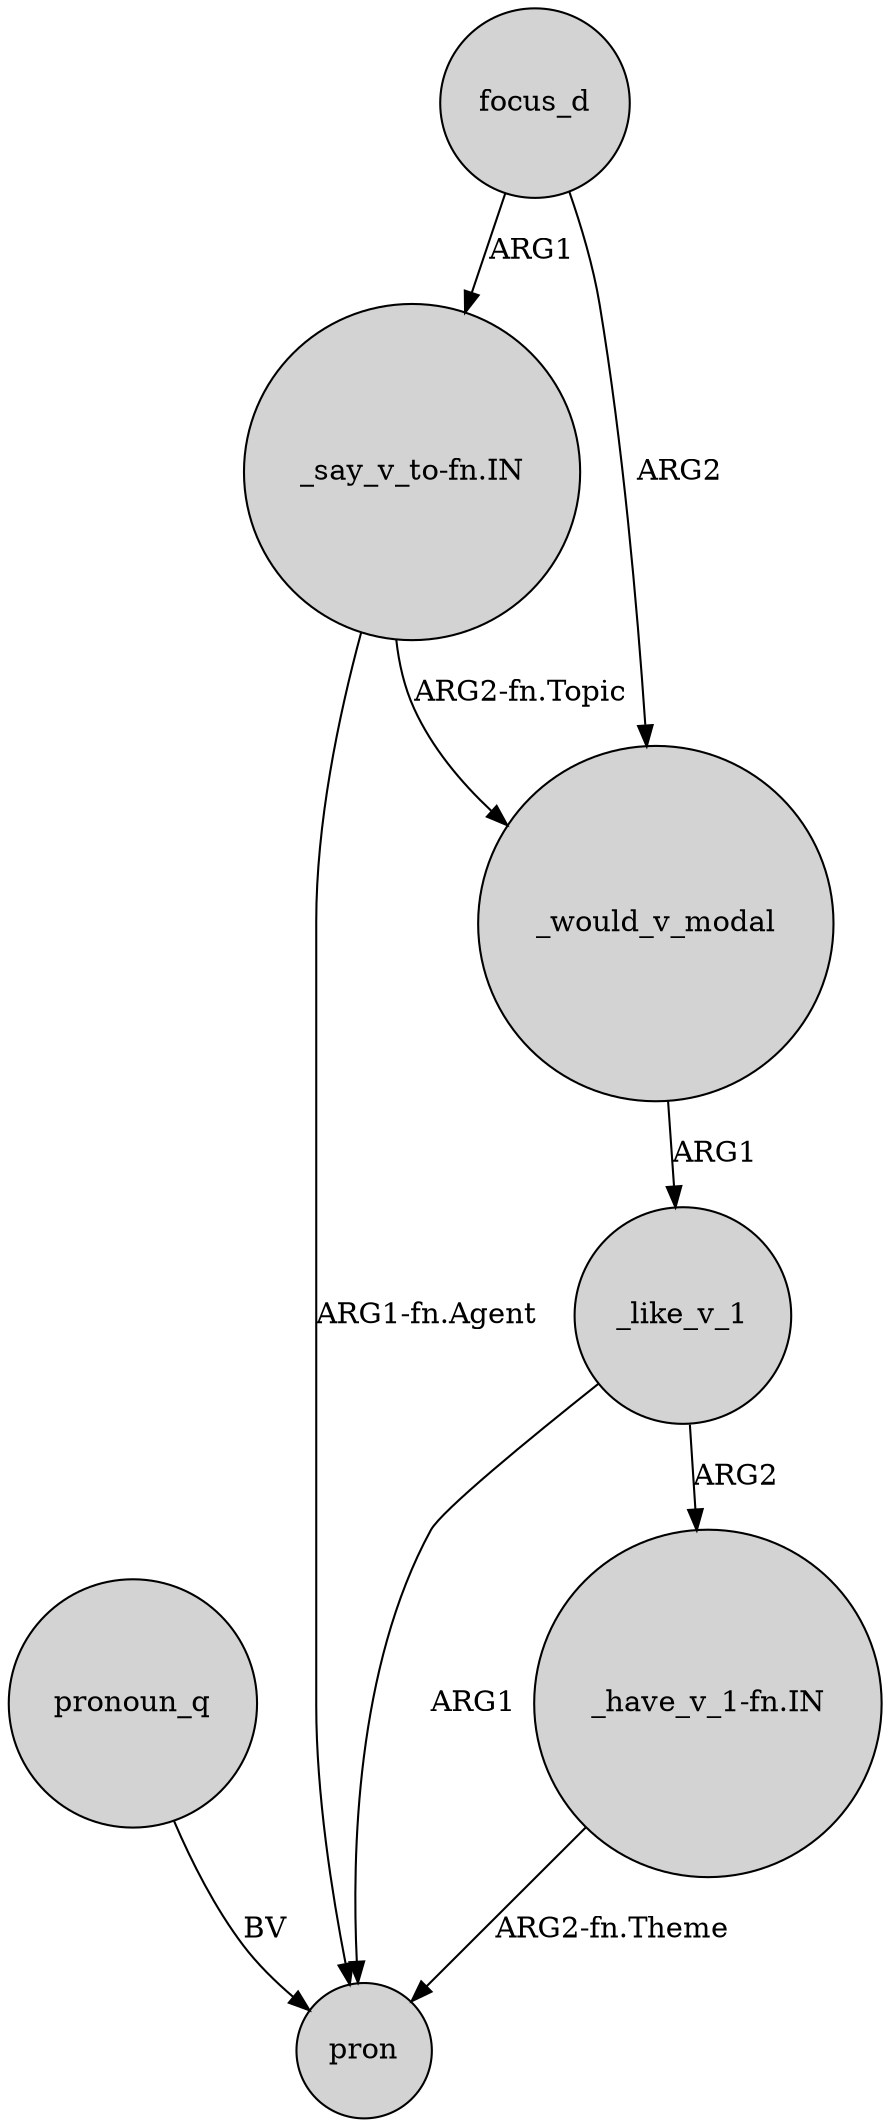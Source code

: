 digraph {
	node [shape=circle style=filled]
	"_say_v_to-fn.IN" -> _would_v_modal [label="ARG2-fn.Topic"]
	focus_d -> _would_v_modal [label=ARG2]
	_like_v_1 -> "_have_v_1-fn.IN" [label=ARG2]
	_like_v_1 -> pron [label=ARG1]
	"_have_v_1-fn.IN" -> pron [label="ARG2-fn.Theme"]
	_would_v_modal -> _like_v_1 [label=ARG1]
	focus_d -> "_say_v_to-fn.IN" [label=ARG1]
	"_say_v_to-fn.IN" -> pron [label="ARG1-fn.Agent"]
	pronoun_q -> pron [label=BV]
}
